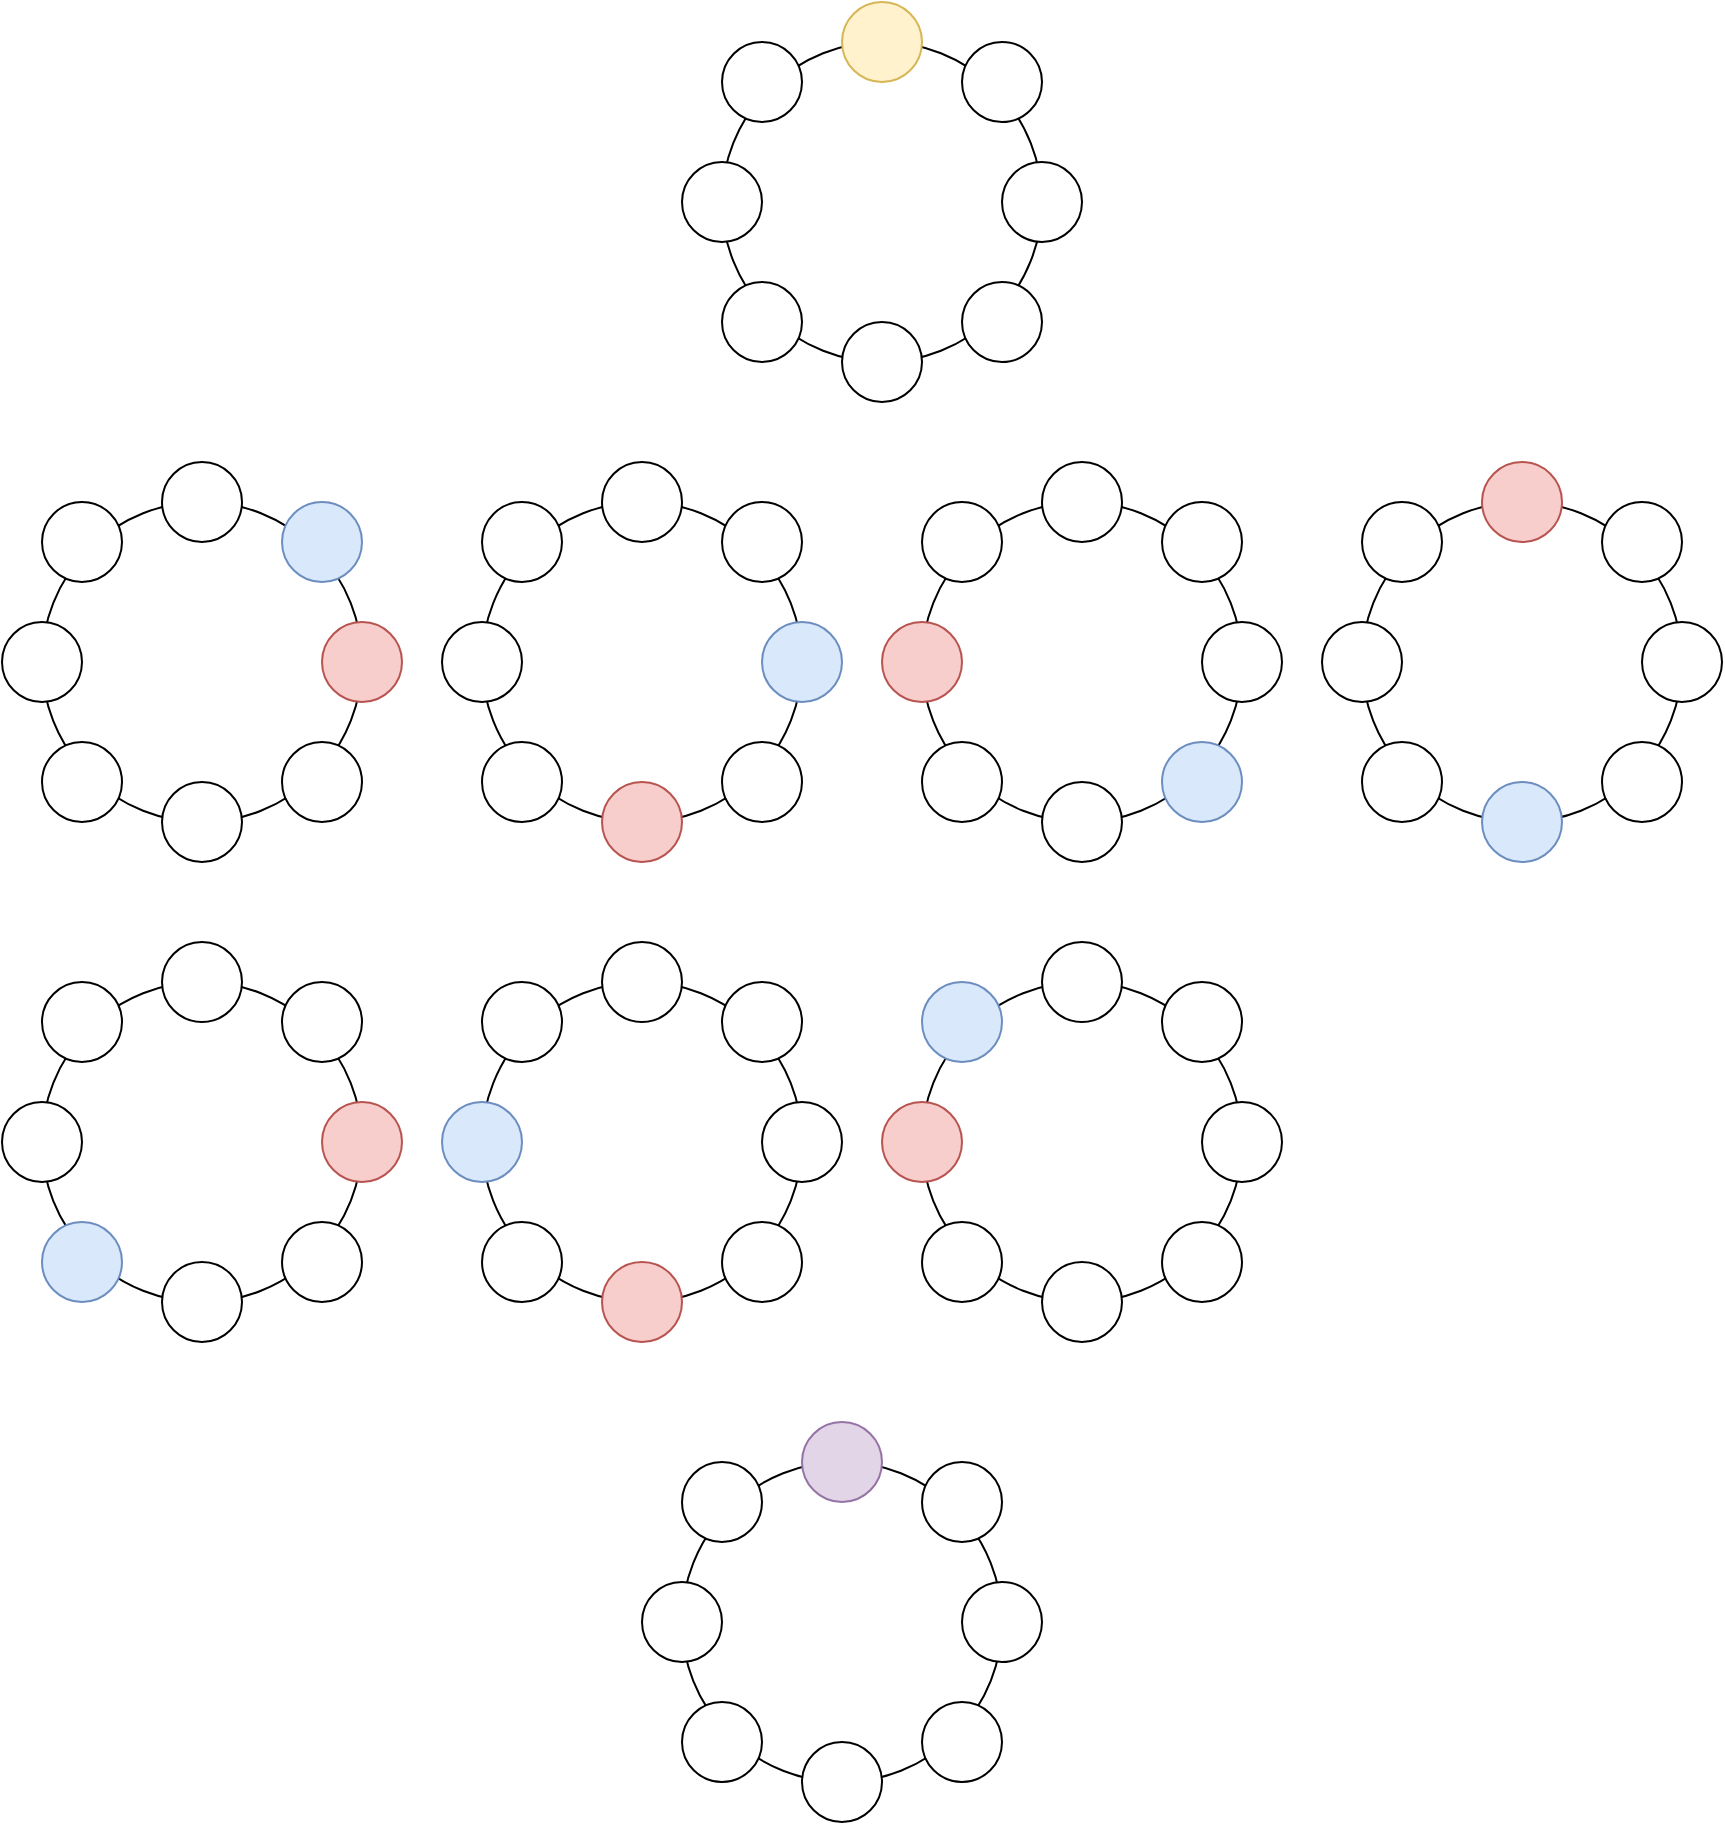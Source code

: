 <mxfile version="15.9.4" type="github">
  <diagram id="cAgiICxd90Paq4oeNoIX" name="第 1 页">
    <mxGraphModel dx="1422" dy="754" grid="1" gridSize="10" guides="1" tooltips="1" connect="1" arrows="1" fold="1" page="1" pageScale="1" pageWidth="827" pageHeight="1169" math="0" shadow="0">
      <root>
        <mxCell id="0" />
        <mxCell id="1" parent="0" />
        <mxCell id="1nDgUb3ths3vOn3KUX48-11" value="" style="ellipse;whiteSpace=wrap;html=1;aspect=fixed;" vertex="1" parent="1">
          <mxGeometry x="240" y="400" width="160" height="160" as="geometry" />
        </mxCell>
        <mxCell id="1nDgUb3ths3vOn3KUX48-12" value="" style="ellipse;whiteSpace=wrap;html=1;aspect=fixed;" vertex="1" parent="1">
          <mxGeometry x="240" y="400" width="40" height="40" as="geometry" />
        </mxCell>
        <mxCell id="1nDgUb3ths3vOn3KUX48-13" value="" style="ellipse;whiteSpace=wrap;html=1;aspect=fixed;" vertex="1" parent="1">
          <mxGeometry x="300" y="380" width="40" height="40" as="geometry" />
        </mxCell>
        <mxCell id="1nDgUb3ths3vOn3KUX48-14" value="" style="ellipse;whiteSpace=wrap;html=1;aspect=fixed;fillColor=#dae8fc;strokeColor=#6c8ebf;" vertex="1" parent="1">
          <mxGeometry x="360" y="400" width="40" height="40" as="geometry" />
        </mxCell>
        <mxCell id="1nDgUb3ths3vOn3KUX48-15" value="" style="ellipse;whiteSpace=wrap;html=1;aspect=fixed;" vertex="1" parent="1">
          <mxGeometry x="360" y="520" width="40" height="40" as="geometry" />
        </mxCell>
        <mxCell id="1nDgUb3ths3vOn3KUX48-16" value="" style="ellipse;whiteSpace=wrap;html=1;aspect=fixed;" vertex="1" parent="1">
          <mxGeometry x="300" y="540" width="40" height="40" as="geometry" />
        </mxCell>
        <mxCell id="1nDgUb3ths3vOn3KUX48-17" value="" style="ellipse;whiteSpace=wrap;html=1;aspect=fixed;" vertex="1" parent="1">
          <mxGeometry x="240" y="520" width="40" height="40" as="geometry" />
        </mxCell>
        <mxCell id="1nDgUb3ths3vOn3KUX48-18" value="" style="ellipse;whiteSpace=wrap;html=1;aspect=fixed;fillColor=#f8cecc;strokeColor=#b85450;" vertex="1" parent="1">
          <mxGeometry x="380" y="460" width="40" height="40" as="geometry" />
        </mxCell>
        <mxCell id="1nDgUb3ths3vOn3KUX48-19" value="" style="ellipse;whiteSpace=wrap;html=1;aspect=fixed;" vertex="1" parent="1">
          <mxGeometry x="220" y="460" width="40" height="40" as="geometry" />
        </mxCell>
        <mxCell id="1nDgUb3ths3vOn3KUX48-20" value="" style="ellipse;whiteSpace=wrap;html=1;aspect=fixed;" vertex="1" parent="1">
          <mxGeometry x="460" y="400" width="160" height="160" as="geometry" />
        </mxCell>
        <mxCell id="1nDgUb3ths3vOn3KUX48-21" value="" style="ellipse;whiteSpace=wrap;html=1;aspect=fixed;" vertex="1" parent="1">
          <mxGeometry x="460" y="400" width="40" height="40" as="geometry" />
        </mxCell>
        <mxCell id="1nDgUb3ths3vOn3KUX48-22" value="" style="ellipse;whiteSpace=wrap;html=1;aspect=fixed;" vertex="1" parent="1">
          <mxGeometry x="520" y="380" width="40" height="40" as="geometry" />
        </mxCell>
        <mxCell id="1nDgUb3ths3vOn3KUX48-23" value="" style="ellipse;whiteSpace=wrap;html=1;aspect=fixed;" vertex="1" parent="1">
          <mxGeometry x="580" y="400" width="40" height="40" as="geometry" />
        </mxCell>
        <mxCell id="1nDgUb3ths3vOn3KUX48-24" value="" style="ellipse;whiteSpace=wrap;html=1;aspect=fixed;" vertex="1" parent="1">
          <mxGeometry x="580" y="520" width="40" height="40" as="geometry" />
        </mxCell>
        <mxCell id="1nDgUb3ths3vOn3KUX48-25" value="" style="ellipse;whiteSpace=wrap;html=1;aspect=fixed;fillColor=#f8cecc;strokeColor=#b85450;" vertex="1" parent="1">
          <mxGeometry x="520" y="540" width="40" height="40" as="geometry" />
        </mxCell>
        <mxCell id="1nDgUb3ths3vOn3KUX48-26" value="" style="ellipse;whiteSpace=wrap;html=1;aspect=fixed;" vertex="1" parent="1">
          <mxGeometry x="460" y="520" width="40" height="40" as="geometry" />
        </mxCell>
        <mxCell id="1nDgUb3ths3vOn3KUX48-27" value="" style="ellipse;whiteSpace=wrap;html=1;aspect=fixed;fillColor=#dae8fc;strokeColor=#6c8ebf;" vertex="1" parent="1">
          <mxGeometry x="600" y="460" width="40" height="40" as="geometry" />
        </mxCell>
        <mxCell id="1nDgUb3ths3vOn3KUX48-28" value="" style="ellipse;whiteSpace=wrap;html=1;aspect=fixed;" vertex="1" parent="1">
          <mxGeometry x="440" y="460" width="40" height="40" as="geometry" />
        </mxCell>
        <mxCell id="1nDgUb3ths3vOn3KUX48-29" value="" style="ellipse;whiteSpace=wrap;html=1;aspect=fixed;" vertex="1" parent="1">
          <mxGeometry x="680" y="400" width="160" height="160" as="geometry" />
        </mxCell>
        <mxCell id="1nDgUb3ths3vOn3KUX48-30" value="" style="ellipse;whiteSpace=wrap;html=1;aspect=fixed;" vertex="1" parent="1">
          <mxGeometry x="680" y="400" width="40" height="40" as="geometry" />
        </mxCell>
        <mxCell id="1nDgUb3ths3vOn3KUX48-31" value="" style="ellipse;whiteSpace=wrap;html=1;aspect=fixed;" vertex="1" parent="1">
          <mxGeometry x="740" y="380" width="40" height="40" as="geometry" />
        </mxCell>
        <mxCell id="1nDgUb3ths3vOn3KUX48-32" value="" style="ellipse;whiteSpace=wrap;html=1;aspect=fixed;" vertex="1" parent="1">
          <mxGeometry x="800" y="400" width="40" height="40" as="geometry" />
        </mxCell>
        <mxCell id="1nDgUb3ths3vOn3KUX48-33" value="" style="ellipse;whiteSpace=wrap;html=1;aspect=fixed;fillColor=#dae8fc;strokeColor=#6c8ebf;" vertex="1" parent="1">
          <mxGeometry x="800" y="520" width="40" height="40" as="geometry" />
        </mxCell>
        <mxCell id="1nDgUb3ths3vOn3KUX48-34" value="" style="ellipse;whiteSpace=wrap;html=1;aspect=fixed;" vertex="1" parent="1">
          <mxGeometry x="740" y="540" width="40" height="40" as="geometry" />
        </mxCell>
        <mxCell id="1nDgUb3ths3vOn3KUX48-35" value="" style="ellipse;whiteSpace=wrap;html=1;aspect=fixed;" vertex="1" parent="1">
          <mxGeometry x="680" y="520" width="40" height="40" as="geometry" />
        </mxCell>
        <mxCell id="1nDgUb3ths3vOn3KUX48-36" value="" style="ellipse;whiteSpace=wrap;html=1;aspect=fixed;" vertex="1" parent="1">
          <mxGeometry x="820" y="460" width="40" height="40" as="geometry" />
        </mxCell>
        <mxCell id="1nDgUb3ths3vOn3KUX48-37" value="" style="ellipse;whiteSpace=wrap;html=1;aspect=fixed;fillColor=#f8cecc;strokeColor=#b85450;" vertex="1" parent="1">
          <mxGeometry x="660" y="460" width="40" height="40" as="geometry" />
        </mxCell>
        <mxCell id="1nDgUb3ths3vOn3KUX48-38" value="" style="ellipse;whiteSpace=wrap;html=1;aspect=fixed;" vertex="1" parent="1">
          <mxGeometry x="900" y="400" width="160" height="160" as="geometry" />
        </mxCell>
        <mxCell id="1nDgUb3ths3vOn3KUX48-39" value="" style="ellipse;whiteSpace=wrap;html=1;aspect=fixed;" vertex="1" parent="1">
          <mxGeometry x="900" y="400" width="40" height="40" as="geometry" />
        </mxCell>
        <mxCell id="1nDgUb3ths3vOn3KUX48-40" value="" style="ellipse;whiteSpace=wrap;html=1;aspect=fixed;fillColor=#f8cecc;strokeColor=#b85450;" vertex="1" parent="1">
          <mxGeometry x="960" y="380" width="40" height="40" as="geometry" />
        </mxCell>
        <mxCell id="1nDgUb3ths3vOn3KUX48-41" value="" style="ellipse;whiteSpace=wrap;html=1;aspect=fixed;" vertex="1" parent="1">
          <mxGeometry x="1020" y="400" width="40" height="40" as="geometry" />
        </mxCell>
        <mxCell id="1nDgUb3ths3vOn3KUX48-42" value="" style="ellipse;whiteSpace=wrap;html=1;aspect=fixed;" vertex="1" parent="1">
          <mxGeometry x="1020" y="520" width="40" height="40" as="geometry" />
        </mxCell>
        <mxCell id="1nDgUb3ths3vOn3KUX48-43" value="" style="ellipse;whiteSpace=wrap;html=1;aspect=fixed;fillColor=#dae8fc;strokeColor=#6c8ebf;" vertex="1" parent="1">
          <mxGeometry x="960" y="540" width="40" height="40" as="geometry" />
        </mxCell>
        <mxCell id="1nDgUb3ths3vOn3KUX48-44" value="" style="ellipse;whiteSpace=wrap;html=1;aspect=fixed;" vertex="1" parent="1">
          <mxGeometry x="900" y="520" width="40" height="40" as="geometry" />
        </mxCell>
        <mxCell id="1nDgUb3ths3vOn3KUX48-45" value="" style="ellipse;whiteSpace=wrap;html=1;aspect=fixed;" vertex="1" parent="1">
          <mxGeometry x="1040" y="460" width="40" height="40" as="geometry" />
        </mxCell>
        <mxCell id="1nDgUb3ths3vOn3KUX48-46" value="" style="ellipse;whiteSpace=wrap;html=1;aspect=fixed;" vertex="1" parent="1">
          <mxGeometry x="880" y="460" width="40" height="40" as="geometry" />
        </mxCell>
        <mxCell id="1nDgUb3ths3vOn3KUX48-47" value="" style="ellipse;whiteSpace=wrap;html=1;aspect=fixed;" vertex="1" parent="1">
          <mxGeometry x="240" y="640" width="160" height="160" as="geometry" />
        </mxCell>
        <mxCell id="1nDgUb3ths3vOn3KUX48-48" value="" style="ellipse;whiteSpace=wrap;html=1;aspect=fixed;" vertex="1" parent="1">
          <mxGeometry x="240" y="640" width="40" height="40" as="geometry" />
        </mxCell>
        <mxCell id="1nDgUb3ths3vOn3KUX48-49" value="" style="ellipse;whiteSpace=wrap;html=1;aspect=fixed;" vertex="1" parent="1">
          <mxGeometry x="300" y="620" width="40" height="40" as="geometry" />
        </mxCell>
        <mxCell id="1nDgUb3ths3vOn3KUX48-50" value="" style="ellipse;whiteSpace=wrap;html=1;aspect=fixed;" vertex="1" parent="1">
          <mxGeometry x="360" y="640" width="40" height="40" as="geometry" />
        </mxCell>
        <mxCell id="1nDgUb3ths3vOn3KUX48-51" value="" style="ellipse;whiteSpace=wrap;html=1;aspect=fixed;" vertex="1" parent="1">
          <mxGeometry x="360" y="760" width="40" height="40" as="geometry" />
        </mxCell>
        <mxCell id="1nDgUb3ths3vOn3KUX48-52" value="" style="ellipse;whiteSpace=wrap;html=1;aspect=fixed;" vertex="1" parent="1">
          <mxGeometry x="300" y="780" width="40" height="40" as="geometry" />
        </mxCell>
        <mxCell id="1nDgUb3ths3vOn3KUX48-53" value="" style="ellipse;whiteSpace=wrap;html=1;aspect=fixed;fillColor=#dae8fc;strokeColor=#6c8ebf;" vertex="1" parent="1">
          <mxGeometry x="240" y="760" width="40" height="40" as="geometry" />
        </mxCell>
        <mxCell id="1nDgUb3ths3vOn3KUX48-54" value="" style="ellipse;whiteSpace=wrap;html=1;aspect=fixed;fillColor=#f8cecc;strokeColor=#b85450;" vertex="1" parent="1">
          <mxGeometry x="380" y="700" width="40" height="40" as="geometry" />
        </mxCell>
        <mxCell id="1nDgUb3ths3vOn3KUX48-55" value="" style="ellipse;whiteSpace=wrap;html=1;aspect=fixed;" vertex="1" parent="1">
          <mxGeometry x="220" y="700" width="40" height="40" as="geometry" />
        </mxCell>
        <mxCell id="1nDgUb3ths3vOn3KUX48-56" value="" style="ellipse;whiteSpace=wrap;html=1;aspect=fixed;" vertex="1" parent="1">
          <mxGeometry x="460" y="640" width="160" height="160" as="geometry" />
        </mxCell>
        <mxCell id="1nDgUb3ths3vOn3KUX48-57" value="" style="ellipse;whiteSpace=wrap;html=1;aspect=fixed;" vertex="1" parent="1">
          <mxGeometry x="460" y="640" width="40" height="40" as="geometry" />
        </mxCell>
        <mxCell id="1nDgUb3ths3vOn3KUX48-58" value="" style="ellipse;whiteSpace=wrap;html=1;aspect=fixed;" vertex="1" parent="1">
          <mxGeometry x="520" y="620" width="40" height="40" as="geometry" />
        </mxCell>
        <mxCell id="1nDgUb3ths3vOn3KUX48-59" value="" style="ellipse;whiteSpace=wrap;html=1;aspect=fixed;" vertex="1" parent="1">
          <mxGeometry x="580" y="640" width="40" height="40" as="geometry" />
        </mxCell>
        <mxCell id="1nDgUb3ths3vOn3KUX48-60" value="" style="ellipse;whiteSpace=wrap;html=1;aspect=fixed;" vertex="1" parent="1">
          <mxGeometry x="580" y="760" width="40" height="40" as="geometry" />
        </mxCell>
        <mxCell id="1nDgUb3ths3vOn3KUX48-61" value="" style="ellipse;whiteSpace=wrap;html=1;aspect=fixed;fillColor=#f8cecc;strokeColor=#b85450;" vertex="1" parent="1">
          <mxGeometry x="520" y="780" width="40" height="40" as="geometry" />
        </mxCell>
        <mxCell id="1nDgUb3ths3vOn3KUX48-62" value="" style="ellipse;whiteSpace=wrap;html=1;aspect=fixed;" vertex="1" parent="1">
          <mxGeometry x="460" y="760" width="40" height="40" as="geometry" />
        </mxCell>
        <mxCell id="1nDgUb3ths3vOn3KUX48-63" value="" style="ellipse;whiteSpace=wrap;html=1;aspect=fixed;" vertex="1" parent="1">
          <mxGeometry x="600" y="700" width="40" height="40" as="geometry" />
        </mxCell>
        <mxCell id="1nDgUb3ths3vOn3KUX48-64" value="" style="ellipse;whiteSpace=wrap;html=1;aspect=fixed;fillColor=#dae8fc;strokeColor=#6c8ebf;" vertex="1" parent="1">
          <mxGeometry x="440" y="700" width="40" height="40" as="geometry" />
        </mxCell>
        <mxCell id="1nDgUb3ths3vOn3KUX48-65" value="" style="ellipse;whiteSpace=wrap;html=1;aspect=fixed;" vertex="1" parent="1">
          <mxGeometry x="680" y="640" width="160" height="160" as="geometry" />
        </mxCell>
        <mxCell id="1nDgUb3ths3vOn3KUX48-66" value="" style="ellipse;whiteSpace=wrap;html=1;aspect=fixed;fillColor=#dae8fc;strokeColor=#6c8ebf;" vertex="1" parent="1">
          <mxGeometry x="680" y="640" width="40" height="40" as="geometry" />
        </mxCell>
        <mxCell id="1nDgUb3ths3vOn3KUX48-67" value="" style="ellipse;whiteSpace=wrap;html=1;aspect=fixed;" vertex="1" parent="1">
          <mxGeometry x="740" y="620" width="40" height="40" as="geometry" />
        </mxCell>
        <mxCell id="1nDgUb3ths3vOn3KUX48-68" value="" style="ellipse;whiteSpace=wrap;html=1;aspect=fixed;" vertex="1" parent="1">
          <mxGeometry x="800" y="640" width="40" height="40" as="geometry" />
        </mxCell>
        <mxCell id="1nDgUb3ths3vOn3KUX48-69" value="" style="ellipse;whiteSpace=wrap;html=1;aspect=fixed;" vertex="1" parent="1">
          <mxGeometry x="800" y="760" width="40" height="40" as="geometry" />
        </mxCell>
        <mxCell id="1nDgUb3ths3vOn3KUX48-70" value="" style="ellipse;whiteSpace=wrap;html=1;aspect=fixed;" vertex="1" parent="1">
          <mxGeometry x="740" y="780" width="40" height="40" as="geometry" />
        </mxCell>
        <mxCell id="1nDgUb3ths3vOn3KUX48-71" value="" style="ellipse;whiteSpace=wrap;html=1;aspect=fixed;" vertex="1" parent="1">
          <mxGeometry x="680" y="760" width="40" height="40" as="geometry" />
        </mxCell>
        <mxCell id="1nDgUb3ths3vOn3KUX48-72" value="" style="ellipse;whiteSpace=wrap;html=1;aspect=fixed;" vertex="1" parent="1">
          <mxGeometry x="820" y="700" width="40" height="40" as="geometry" />
        </mxCell>
        <mxCell id="1nDgUb3ths3vOn3KUX48-73" value="" style="ellipse;whiteSpace=wrap;html=1;aspect=fixed;fillColor=#f8cecc;strokeColor=#b85450;" vertex="1" parent="1">
          <mxGeometry x="660" y="700" width="40" height="40" as="geometry" />
        </mxCell>
        <mxCell id="1nDgUb3ths3vOn3KUX48-74" value="" style="ellipse;whiteSpace=wrap;html=1;aspect=fixed;" vertex="1" parent="1">
          <mxGeometry x="560" y="880" width="160" height="160" as="geometry" />
        </mxCell>
        <mxCell id="1nDgUb3ths3vOn3KUX48-75" value="" style="ellipse;whiteSpace=wrap;html=1;aspect=fixed;" vertex="1" parent="1">
          <mxGeometry x="560" y="880" width="40" height="40" as="geometry" />
        </mxCell>
        <mxCell id="1nDgUb3ths3vOn3KUX48-76" value="" style="ellipse;whiteSpace=wrap;html=1;aspect=fixed;fillColor=#e1d5e7;strokeColor=#9673a6;" vertex="1" parent="1">
          <mxGeometry x="620" y="860" width="40" height="40" as="geometry" />
        </mxCell>
        <mxCell id="1nDgUb3ths3vOn3KUX48-77" value="" style="ellipse;whiteSpace=wrap;html=1;aspect=fixed;" vertex="1" parent="1">
          <mxGeometry x="680" y="880" width="40" height="40" as="geometry" />
        </mxCell>
        <mxCell id="1nDgUb3ths3vOn3KUX48-78" value="" style="ellipse;whiteSpace=wrap;html=1;aspect=fixed;" vertex="1" parent="1">
          <mxGeometry x="680" y="1000" width="40" height="40" as="geometry" />
        </mxCell>
        <mxCell id="1nDgUb3ths3vOn3KUX48-79" value="" style="ellipse;whiteSpace=wrap;html=1;aspect=fixed;" vertex="1" parent="1">
          <mxGeometry x="620" y="1020" width="40" height="40" as="geometry" />
        </mxCell>
        <mxCell id="1nDgUb3ths3vOn3KUX48-80" value="" style="ellipse;whiteSpace=wrap;html=1;aspect=fixed;" vertex="1" parent="1">
          <mxGeometry x="560" y="1000" width="40" height="40" as="geometry" />
        </mxCell>
        <mxCell id="1nDgUb3ths3vOn3KUX48-81" value="" style="ellipse;whiteSpace=wrap;html=1;aspect=fixed;" vertex="1" parent="1">
          <mxGeometry x="700" y="940" width="40" height="40" as="geometry" />
        </mxCell>
        <mxCell id="1nDgUb3ths3vOn3KUX48-82" value="" style="ellipse;whiteSpace=wrap;html=1;aspect=fixed;" vertex="1" parent="1">
          <mxGeometry x="540" y="940" width="40" height="40" as="geometry" />
        </mxCell>
        <mxCell id="1nDgUb3ths3vOn3KUX48-83" value="" style="group" vertex="1" connectable="0" parent="1">
          <mxGeometry x="560" y="150" width="200" height="200" as="geometry" />
        </mxCell>
        <mxCell id="1nDgUb3ths3vOn3KUX48-1" value="" style="ellipse;whiteSpace=wrap;html=1;aspect=fixed;" vertex="1" parent="1nDgUb3ths3vOn3KUX48-83">
          <mxGeometry x="20" y="20" width="160" height="160" as="geometry" />
        </mxCell>
        <mxCell id="1nDgUb3ths3vOn3KUX48-3" value="" style="ellipse;whiteSpace=wrap;html=1;aspect=fixed;" vertex="1" parent="1nDgUb3ths3vOn3KUX48-83">
          <mxGeometry x="20" y="20" width="40" height="40" as="geometry" />
        </mxCell>
        <mxCell id="1nDgUb3ths3vOn3KUX48-4" value="" style="ellipse;whiteSpace=wrap;html=1;aspect=fixed;fillColor=#fff2cc;strokeColor=#d6b656;" vertex="1" parent="1nDgUb3ths3vOn3KUX48-83">
          <mxGeometry x="80" width="40" height="40" as="geometry" />
        </mxCell>
        <mxCell id="1nDgUb3ths3vOn3KUX48-5" value="" style="ellipse;whiteSpace=wrap;html=1;aspect=fixed;" vertex="1" parent="1nDgUb3ths3vOn3KUX48-83">
          <mxGeometry x="140" y="20" width="40" height="40" as="geometry" />
        </mxCell>
        <mxCell id="1nDgUb3ths3vOn3KUX48-6" value="" style="ellipse;whiteSpace=wrap;html=1;aspect=fixed;" vertex="1" parent="1nDgUb3ths3vOn3KUX48-83">
          <mxGeometry x="140" y="140" width="40" height="40" as="geometry" />
        </mxCell>
        <mxCell id="1nDgUb3ths3vOn3KUX48-7" value="" style="ellipse;whiteSpace=wrap;html=1;aspect=fixed;" vertex="1" parent="1nDgUb3ths3vOn3KUX48-83">
          <mxGeometry x="80" y="160" width="40" height="40" as="geometry" />
        </mxCell>
        <mxCell id="1nDgUb3ths3vOn3KUX48-8" value="" style="ellipse;whiteSpace=wrap;html=1;aspect=fixed;" vertex="1" parent="1nDgUb3ths3vOn3KUX48-83">
          <mxGeometry x="20" y="140" width="40" height="40" as="geometry" />
        </mxCell>
        <mxCell id="1nDgUb3ths3vOn3KUX48-9" value="" style="ellipse;whiteSpace=wrap;html=1;aspect=fixed;" vertex="1" parent="1nDgUb3ths3vOn3KUX48-83">
          <mxGeometry x="160" y="80" width="40" height="40" as="geometry" />
        </mxCell>
        <mxCell id="1nDgUb3ths3vOn3KUX48-10" value="" style="ellipse;whiteSpace=wrap;html=1;aspect=fixed;" vertex="1" parent="1nDgUb3ths3vOn3KUX48-83">
          <mxGeometry y="80" width="40" height="40" as="geometry" />
        </mxCell>
      </root>
    </mxGraphModel>
  </diagram>
</mxfile>
